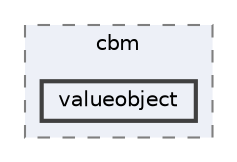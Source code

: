 digraph "repository/cbm/src/main/java/com/sterlite/cal/cbm/valueobject"
{
 // LATEX_PDF_SIZE
  bgcolor="transparent";
  edge [fontname=Helvetica,fontsize=10,labelfontname=Helvetica,labelfontsize=10];
  node [fontname=Helvetica,fontsize=10,shape=box,height=0.2,width=0.4];
  compound=true
  subgraph clusterdir_24a66cfe2b63f447342d1eafaa32c778 {
    graph [ bgcolor="#edf0f7", pencolor="grey50", label="cbm", fontname=Helvetica,fontsize=10 style="filled,dashed", URL="dir_24a66cfe2b63f447342d1eafaa32c778.html",tooltip=""]
  dir_c44c4e386efd0b78293aabd3b380a8f3 [label="valueobject", fillcolor="#edf0f7", color="grey25", style="filled,bold", URL="dir_c44c4e386efd0b78293aabd3b380a8f3.html",tooltip=""];
  }
}
